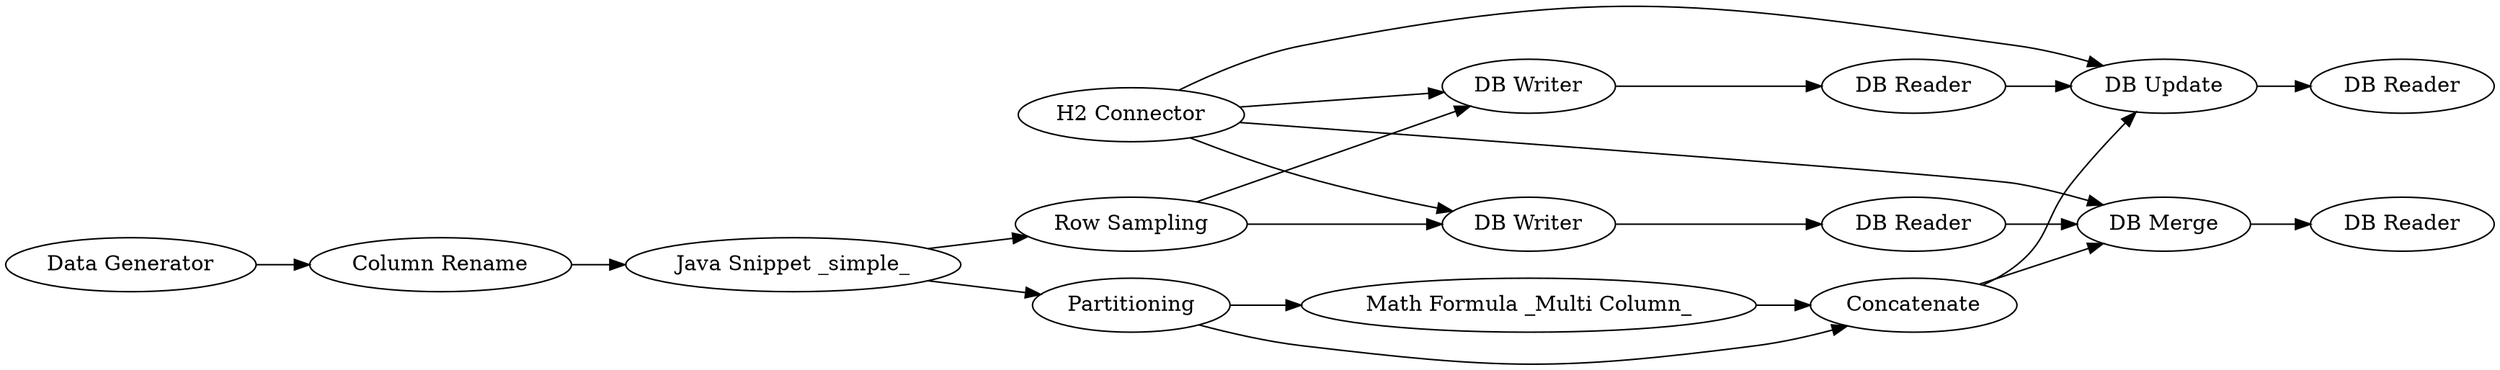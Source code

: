 digraph {
	79 -> 76
	77 -> 73
	89 -> 84
	1 -> 97
	2 -> 72
	93 -> 84
	97 -> 79
	1 -> 76
	84 -> 91
	77 -> 96
	74 -> 93
	1 -> 98
	96 -> 97
	73 -> 93
	1 -> 84
	76 -> 78
	96 -> 98
	98 -> 89
	72 -> 77
	93 -> 76
	73 -> 74
	91 [label="DB Reader"]
	96 [label="Row Sampling"]
	1 [label="H2 Connector"]
	84 [label="DB Merge"]
	79 [label="DB Reader"]
	98 [label="DB Writer"]
	89 [label="DB Reader"]
	72 [label="Column Rename"]
	97 [label="DB Writer"]
	76 [label="DB Update"]
	77 [label="Java Snippet _simple_"]
	74 [label="Math Formula _Multi Column_"]
	93 [label=Concatenate]
	73 [label=Partitioning]
	2 [label="Data Generator"]
	78 [label="DB Reader"]
	rankdir=LR
}
